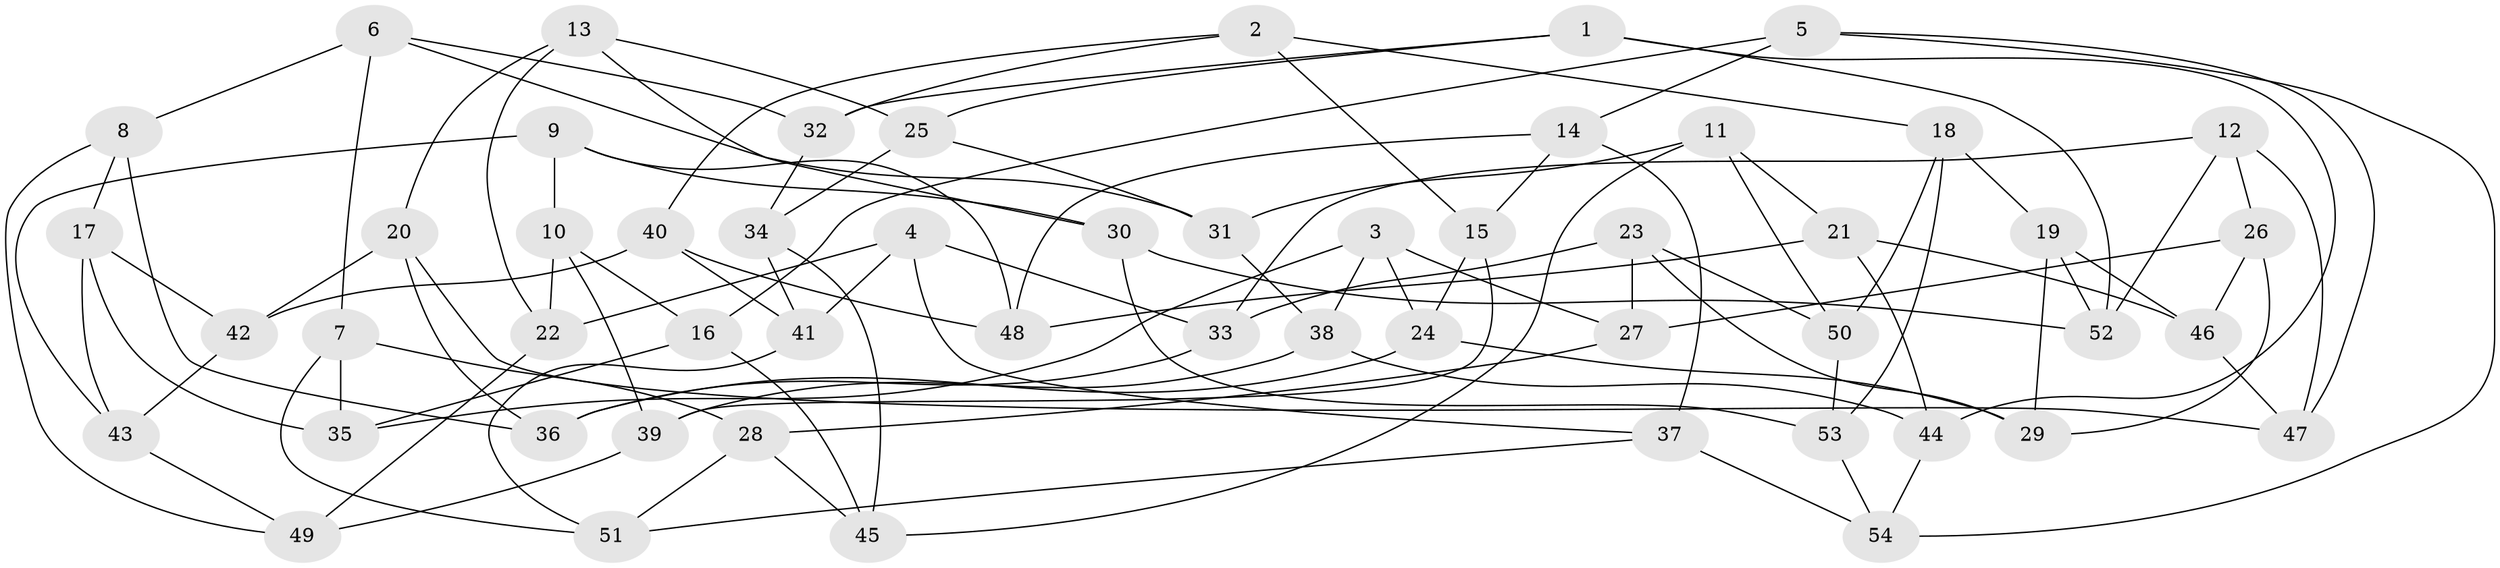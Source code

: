 // Generated by graph-tools (version 1.1) at 2025/02/03/09/25 03:02:56]
// undirected, 54 vertices, 108 edges
graph export_dot {
graph [start="1"]
  node [color=gray90,style=filled];
  1;
  2;
  3;
  4;
  5;
  6;
  7;
  8;
  9;
  10;
  11;
  12;
  13;
  14;
  15;
  16;
  17;
  18;
  19;
  20;
  21;
  22;
  23;
  24;
  25;
  26;
  27;
  28;
  29;
  30;
  31;
  32;
  33;
  34;
  35;
  36;
  37;
  38;
  39;
  40;
  41;
  42;
  43;
  44;
  45;
  46;
  47;
  48;
  49;
  50;
  51;
  52;
  53;
  54;
  1 -- 25;
  1 -- 32;
  1 -- 44;
  1 -- 52;
  2 -- 18;
  2 -- 40;
  2 -- 15;
  2 -- 32;
  3 -- 24;
  3 -- 27;
  3 -- 38;
  3 -- 35;
  4 -- 22;
  4 -- 37;
  4 -- 41;
  4 -- 33;
  5 -- 16;
  5 -- 14;
  5 -- 54;
  5 -- 47;
  6 -- 8;
  6 -- 32;
  6 -- 31;
  6 -- 7;
  7 -- 35;
  7 -- 51;
  7 -- 28;
  8 -- 36;
  8 -- 17;
  8 -- 49;
  9 -- 10;
  9 -- 48;
  9 -- 30;
  9 -- 43;
  10 -- 22;
  10 -- 39;
  10 -- 16;
  11 -- 50;
  11 -- 21;
  11 -- 31;
  11 -- 45;
  12 -- 33;
  12 -- 47;
  12 -- 52;
  12 -- 26;
  13 -- 30;
  13 -- 20;
  13 -- 25;
  13 -- 22;
  14 -- 48;
  14 -- 15;
  14 -- 37;
  15 -- 39;
  15 -- 24;
  16 -- 35;
  16 -- 45;
  17 -- 35;
  17 -- 42;
  17 -- 43;
  18 -- 50;
  18 -- 53;
  18 -- 19;
  19 -- 29;
  19 -- 46;
  19 -- 52;
  20 -- 42;
  20 -- 47;
  20 -- 36;
  21 -- 44;
  21 -- 46;
  21 -- 48;
  22 -- 49;
  23 -- 27;
  23 -- 50;
  23 -- 29;
  23 -- 33;
  24 -- 29;
  24 -- 36;
  25 -- 34;
  25 -- 31;
  26 -- 27;
  26 -- 46;
  26 -- 29;
  27 -- 28;
  28 -- 45;
  28 -- 51;
  30 -- 52;
  30 -- 53;
  31 -- 38;
  32 -- 34;
  33 -- 36;
  34 -- 41;
  34 -- 45;
  37 -- 51;
  37 -- 54;
  38 -- 39;
  38 -- 44;
  39 -- 49;
  40 -- 42;
  40 -- 41;
  40 -- 48;
  41 -- 51;
  42 -- 43;
  43 -- 49;
  44 -- 54;
  46 -- 47;
  50 -- 53;
  53 -- 54;
}
